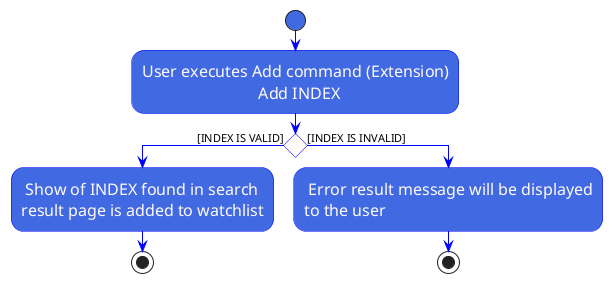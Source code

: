 @startuml
skinparam backgroundColor white
skinparam activity {
  StartColor RoyalBlue
  EndColor RoyalBlue
  BackgroundColor RoyalBlue
  arrowColor Blue
  activityDiamondBackgroundColor Blue
  activityBarColor blue
  BorderColor blue
  ControlBackgroundColor white
  FontColor Snow
  FontName Calibri
  FontSize 16
}

skinparam activityDiamond {
    BackgroundColor Snow
    BorderColor blue
    FontSize 24
}
start
:User executes Add command (Extension)
                            Add INDEX;

'Since the beta syntax does not support placing the condition outside the
'diamond we place it as the true branch instead.

if () then ([INDEX IS VALID])
    : Show of INDEX found in search
    result page is added to watchlist;
    stop
else([INDEX IS INVALID])
   : Error result message will be displayed
   to the user;
stop
@enduml
